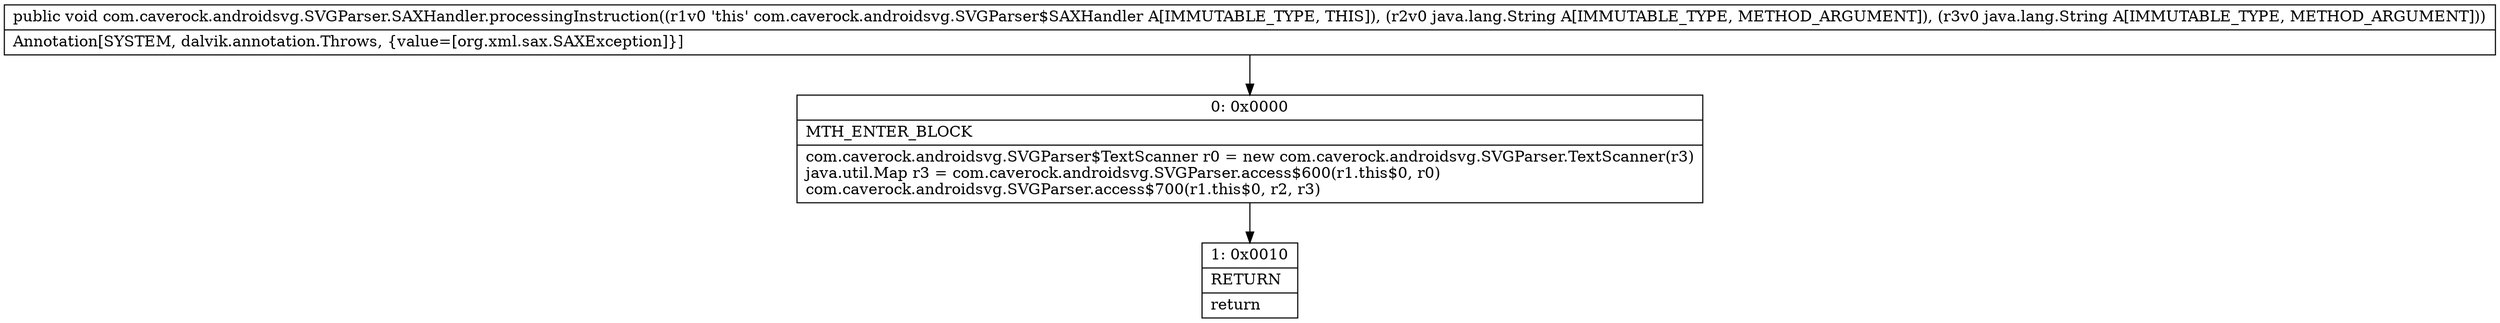 digraph "CFG forcom.caverock.androidsvg.SVGParser.SAXHandler.processingInstruction(Ljava\/lang\/String;Ljava\/lang\/String;)V" {
Node_0 [shape=record,label="{0\:\ 0x0000|MTH_ENTER_BLOCK\l|com.caverock.androidsvg.SVGParser$TextScanner r0 = new com.caverock.androidsvg.SVGParser.TextScanner(r3)\ljava.util.Map r3 = com.caverock.androidsvg.SVGParser.access$600(r1.this$0, r0)\lcom.caverock.androidsvg.SVGParser.access$700(r1.this$0, r2, r3)\l}"];
Node_1 [shape=record,label="{1\:\ 0x0010|RETURN\l|return\l}"];
MethodNode[shape=record,label="{public void com.caverock.androidsvg.SVGParser.SAXHandler.processingInstruction((r1v0 'this' com.caverock.androidsvg.SVGParser$SAXHandler A[IMMUTABLE_TYPE, THIS]), (r2v0 java.lang.String A[IMMUTABLE_TYPE, METHOD_ARGUMENT]), (r3v0 java.lang.String A[IMMUTABLE_TYPE, METHOD_ARGUMENT]))  | Annotation[SYSTEM, dalvik.annotation.Throws, \{value=[org.xml.sax.SAXException]\}]\l}"];
MethodNode -> Node_0;
Node_0 -> Node_1;
}


